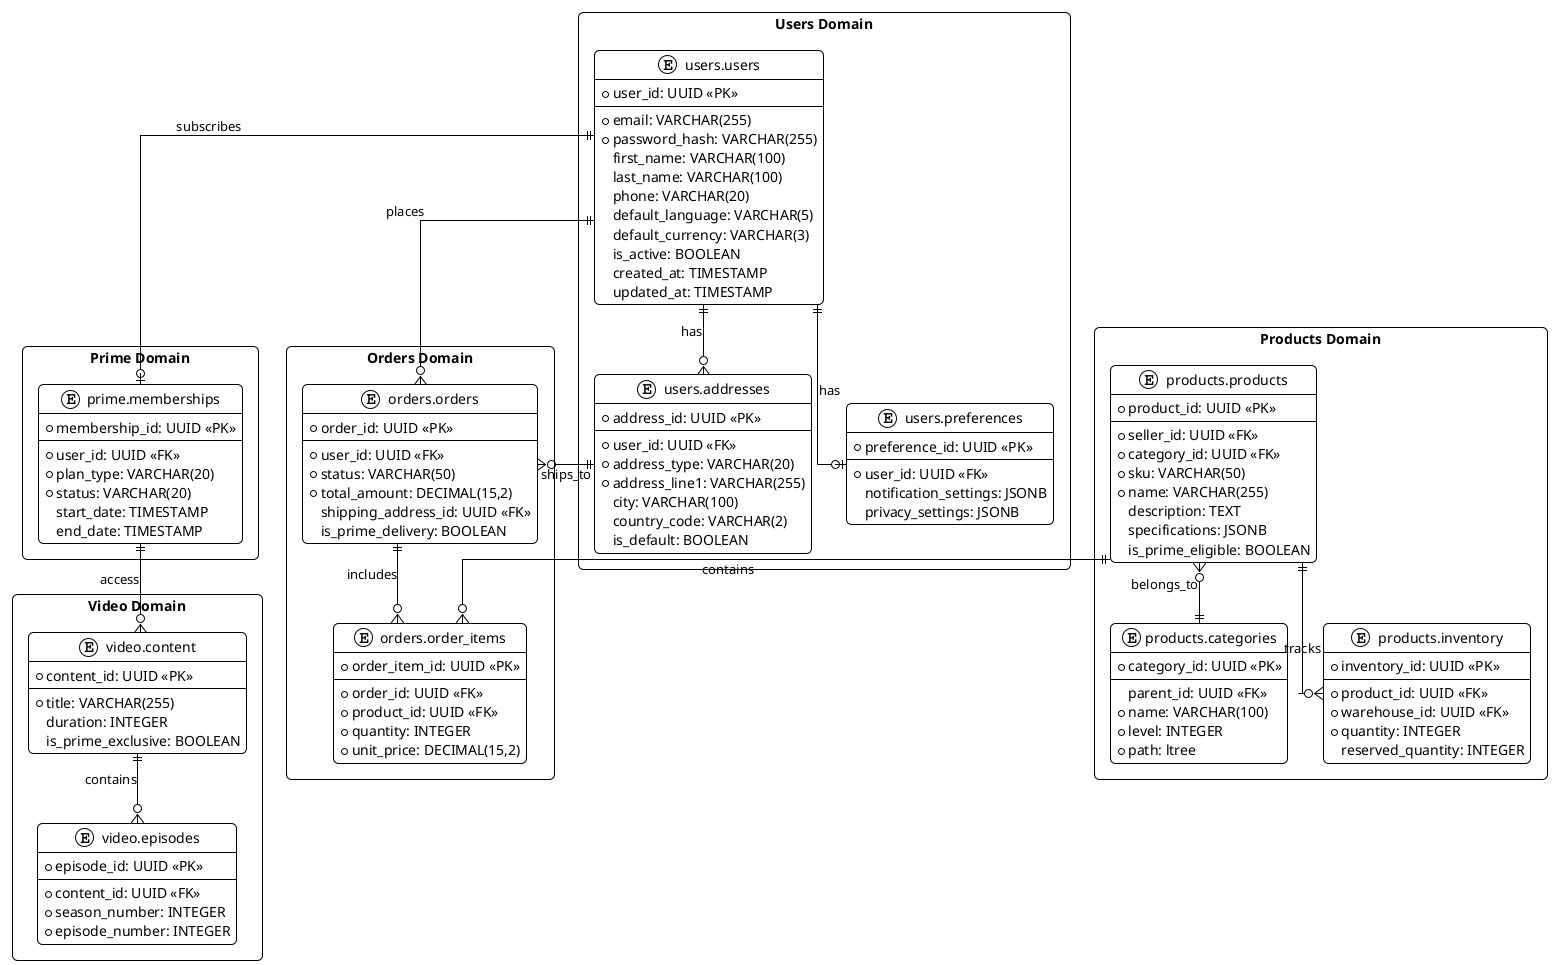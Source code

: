 @startuml Amazon Complete EER Diagram

' Styling
!theme plain
skinparam linetype ortho
skinparam packageStyle rectangle
skinparam backgroundColor white
skinparam roundcorner 10

' Color definitions
!define USERS_COLOR #2196F3
!define PRODUCTS_COLOR #4CAF50
!define ORDERS_COLOR #FF9800
!define PRIME_COLOR #9C27B0
!define VIDEO_COLOR #F44336
!define PAYMENTS_COLOR #03A9F4
!define ANALYTICS_COLOR #607D8B

' Users Domain
package "Users Domain" {
    entity "users.users" as users {
        * user_id: UUID <<PK>>
        --
        * email: VARCHAR(255)
        * password_hash: VARCHAR(255)
        first_name: VARCHAR(100)
        last_name: VARCHAR(100)
        phone: VARCHAR(20)
        default_language: VARCHAR(5)
        default_currency: VARCHAR(3)
        is_active: BOOLEAN
        created_at: TIMESTAMP
        updated_at: TIMESTAMP
    }

    entity "users.addresses" as addresses {
        * address_id: UUID <<PK>>
        --
        * user_id: UUID <<FK>>
        * address_type: VARCHAR(20)
        * address_line1: VARCHAR(255)
        city: VARCHAR(100)
        country_code: VARCHAR(2)
        is_default: BOOLEAN
    }

    entity "users.preferences" as preferences {
        * preference_id: UUID <<PK>>
        --
        * user_id: UUID <<FK>>
        notification_settings: JSONB
        privacy_settings: JSONB
    }
}

' Products Domain
package "Products Domain" {
    entity "products.products" as products {
        * product_id: UUID <<PK>>
        --
        * seller_id: UUID <<FK>>
        * category_id: UUID <<FK>>
        * sku: VARCHAR(50)
        * name: VARCHAR(255)
        description: TEXT
        specifications: JSONB
        is_prime_eligible: BOOLEAN
    }

    entity "products.categories" as categories {
        * category_id: UUID <<PK>>
        --
        parent_id: UUID <<FK>>
        * name: VARCHAR(100)
        * level: INTEGER
        * path: ltree
    }

    entity "products.inventory" as inventory {
        * inventory_id: UUID <<PK>>
        --
        * product_id: UUID <<FK>>
        * warehouse_id: UUID <<FK>>
        * quantity: INTEGER
        reserved_quantity: INTEGER
    }
}

' Orders Domain
package "Orders Domain" {
    entity "orders.orders" as orders {
        * order_id: UUID <<PK>>
        --
        * user_id: UUID <<FK>>
        * status: VARCHAR(50)
        * total_amount: DECIMAL(15,2)
        shipping_address_id: UUID <<FK>>
        is_prime_delivery: BOOLEAN
    }

    entity "orders.order_items" as order_items {
        * order_item_id: UUID <<PK>>
        --
        * order_id: UUID <<FK>>
        * product_id: UUID <<FK>>
        * quantity: INTEGER
        * unit_price: DECIMAL(15,2)
    }
}

' Prime Domain
package "Prime Domain" {
    entity "prime.memberships" as prime_memberships {
        * membership_id: UUID <<PK>>
        --
        * user_id: UUID <<FK>>
        * plan_type: VARCHAR(20)
        * status: VARCHAR(20)
        start_date: TIMESTAMP
        end_date: TIMESTAMP
    }
}

' Video Domain
package "Video Domain" {
    entity "video.content" as video_content {
        * content_id: UUID <<PK>>
        --
        * title: VARCHAR(255)
        duration: INTEGER
        is_prime_exclusive: BOOLEAN
    }

    entity "video.episodes" as video_episodes {
        * episode_id: UUID <<PK>>
        --
        * content_id: UUID <<FK>>
        * season_number: INTEGER
        * episode_number: INTEGER
    }
}

' Relationships
users ||--o{ addresses : has
users ||--o| preferences : has
users ||--o{ orders : places
users ||--o| prime_memberships : subscribes

products ||--o{ inventory : tracks
products }o--|| categories : belongs_to
products ||--o{ order_items : contains

orders ||--o{ order_items : includes
orders }o--|| addresses : ships_to

prime_memberships ||--o{ video_content : access
video_content ||--o{ video_episodes : contains

@enduml